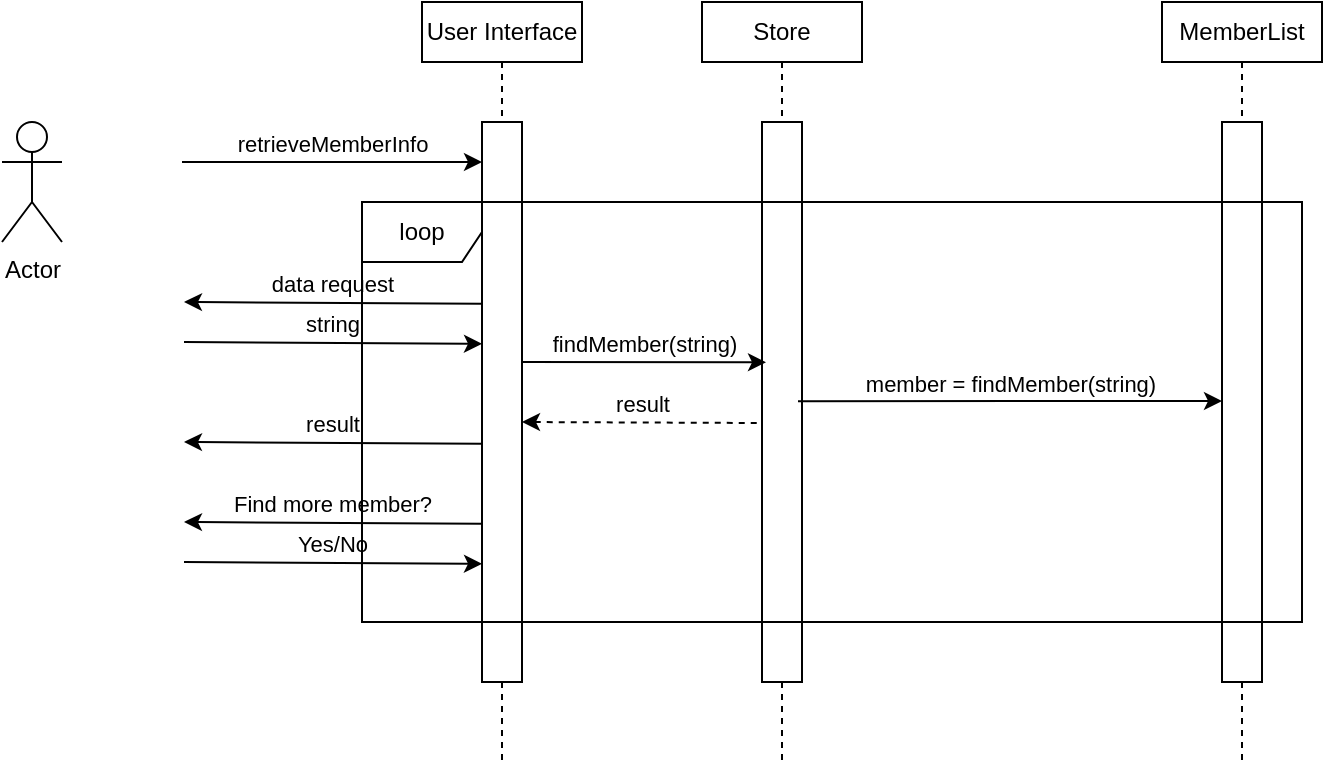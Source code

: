 <mxfile version="14.5.3" type="github">
  <diagram id="0di0lFyNLbhq4wlqugim" name="Page-1">
    <mxGraphModel dx="1422" dy="794" grid="1" gridSize="10" guides="1" tooltips="1" connect="1" arrows="1" fold="1" page="1" pageScale="1" pageWidth="850" pageHeight="1100" math="0" shadow="0">
      <root>
        <mxCell id="0" />
        <mxCell id="1" parent="0" />
        <mxCell id="Az7VefVuqN5rcJI2EuHU-1" value="Actor" style="shape=umlActor;verticalLabelPosition=bottom;verticalAlign=top;html=1;outlineConnect=0;" vertex="1" parent="1">
          <mxGeometry x="10" y="80" width="30" height="60" as="geometry" />
        </mxCell>
        <mxCell id="Az7VefVuqN5rcJI2EuHU-21" style="edgeStyle=orthogonalEdgeStyle;rounded=0;orthogonalLoop=1;jettySize=auto;html=1;exitX=0.5;exitY=1;exitDx=0;exitDy=0;entryX=0.5;entryY=0;entryDx=0;entryDy=0;startArrow=none;startFill=0;endArrow=none;endFill=0;dashed=1;" edge="1" parent="1" source="Az7VefVuqN5rcJI2EuHU-2" target="Az7VefVuqN5rcJI2EuHU-15">
          <mxGeometry relative="1" as="geometry" />
        </mxCell>
        <mxCell id="Az7VefVuqN5rcJI2EuHU-2" value="User Interface" style="rounded=0;whiteSpace=wrap;html=1;" vertex="1" parent="1">
          <mxGeometry x="220" y="20" width="80" height="30" as="geometry" />
        </mxCell>
        <mxCell id="Az7VefVuqN5rcJI2EuHU-13" value="retrieveMemberInfo" style="endArrow=classic;html=1;verticalAlign=bottom;" edge="1" parent="1">
          <mxGeometry relative="1" as="geometry">
            <mxPoint x="100" y="100" as="sourcePoint" />
            <mxPoint x="250" y="100" as="targetPoint" />
            <Array as="points" />
          </mxGeometry>
        </mxCell>
        <mxCell id="Az7VefVuqN5rcJI2EuHU-36" style="edgeStyle=orthogonalEdgeStyle;rounded=0;orthogonalLoop=1;jettySize=auto;html=1;exitX=0.5;exitY=1;exitDx=0;exitDy=0;dashed=1;startArrow=none;startFill=0;endArrow=none;endFill=0;" edge="1" parent="1" source="Az7VefVuqN5rcJI2EuHU-15">
          <mxGeometry relative="1" as="geometry">
            <mxPoint x="260" y="400" as="targetPoint" />
          </mxGeometry>
        </mxCell>
        <mxCell id="Az7VefVuqN5rcJI2EuHU-15" value="" style="rounded=0;whiteSpace=wrap;html=1;" vertex="1" parent="1">
          <mxGeometry x="250" y="80" width="20" height="280" as="geometry" />
        </mxCell>
        <mxCell id="Az7VefVuqN5rcJI2EuHU-16" value="data request" style="endArrow=none;html=1;verticalAlign=bottom;entryX=-0.05;entryY=0.039;entryDx=0;entryDy=0;entryPerimeter=0;startArrow=classic;startFill=1;endFill=0;" edge="1" parent="1">
          <mxGeometry relative="1" as="geometry">
            <mxPoint x="101" y="170" as="sourcePoint" />
            <mxPoint x="250" y="170.92" as="targetPoint" />
            <Array as="points" />
          </mxGeometry>
        </mxCell>
        <mxCell id="Az7VefVuqN5rcJI2EuHU-17" value="string" style="endArrow=classic;html=1;verticalAlign=bottom;entryX=-0.05;entryY=0.039;entryDx=0;entryDy=0;entryPerimeter=0;" edge="1" parent="1">
          <mxGeometry relative="1" as="geometry">
            <mxPoint x="101" y="190" as="sourcePoint" />
            <mxPoint x="250" y="190.92" as="targetPoint" />
            <Array as="points" />
          </mxGeometry>
        </mxCell>
        <mxCell id="Az7VefVuqN5rcJI2EuHU-24" style="edgeStyle=orthogonalEdgeStyle;rounded=0;orthogonalLoop=1;jettySize=auto;html=1;exitX=0.5;exitY=1;exitDx=0;exitDy=0;entryX=0.5;entryY=0;entryDx=0;entryDy=0;dashed=1;startArrow=none;startFill=0;endArrow=none;endFill=0;" edge="1" parent="1" source="Az7VefVuqN5rcJI2EuHU-22" target="Az7VefVuqN5rcJI2EuHU-23">
          <mxGeometry relative="1" as="geometry" />
        </mxCell>
        <mxCell id="Az7VefVuqN5rcJI2EuHU-22" value="Store" style="rounded=0;whiteSpace=wrap;html=1;" vertex="1" parent="1">
          <mxGeometry x="360" y="20" width="80" height="30" as="geometry" />
        </mxCell>
        <mxCell id="Az7VefVuqN5rcJI2EuHU-37" style="edgeStyle=orthogonalEdgeStyle;rounded=0;orthogonalLoop=1;jettySize=auto;html=1;exitX=0.5;exitY=1;exitDx=0;exitDy=0;dashed=1;startArrow=none;startFill=0;endArrow=none;endFill=0;" edge="1" parent="1" source="Az7VefVuqN5rcJI2EuHU-23">
          <mxGeometry relative="1" as="geometry">
            <mxPoint x="400" y="400" as="targetPoint" />
          </mxGeometry>
        </mxCell>
        <mxCell id="Az7VefVuqN5rcJI2EuHU-23" value="" style="rounded=0;whiteSpace=wrap;html=1;" vertex="1" parent="1">
          <mxGeometry x="390" y="80" width="20" height="280" as="geometry" />
        </mxCell>
        <mxCell id="Az7VefVuqN5rcJI2EuHU-25" value="findMember(string)" style="endArrow=classic;html=1;verticalAlign=bottom;entryX=0.1;entryY=0.429;entryDx=0;entryDy=0;entryPerimeter=0;" edge="1" parent="1" target="Az7VefVuqN5rcJI2EuHU-23">
          <mxGeometry relative="1" as="geometry">
            <mxPoint x="270" y="200" as="sourcePoint" />
            <mxPoint x="380" y="200" as="targetPoint" />
            <Array as="points" />
          </mxGeometry>
        </mxCell>
        <mxCell id="Az7VefVuqN5rcJI2EuHU-28" style="edgeStyle=orthogonalEdgeStyle;rounded=0;orthogonalLoop=1;jettySize=auto;html=1;exitX=0.5;exitY=1;exitDx=0;exitDy=0;entryX=0.5;entryY=0;entryDx=0;entryDy=0;dashed=1;startArrow=none;startFill=0;endArrow=none;endFill=0;" edge="1" parent="1" source="Az7VefVuqN5rcJI2EuHU-26" target="Az7VefVuqN5rcJI2EuHU-27">
          <mxGeometry relative="1" as="geometry" />
        </mxCell>
        <mxCell id="Az7VefVuqN5rcJI2EuHU-26" value="MemberList" style="rounded=0;whiteSpace=wrap;html=1;" vertex="1" parent="1">
          <mxGeometry x="590" y="20" width="80" height="30" as="geometry" />
        </mxCell>
        <mxCell id="Az7VefVuqN5rcJI2EuHU-38" style="edgeStyle=orthogonalEdgeStyle;rounded=0;orthogonalLoop=1;jettySize=auto;html=1;exitX=0.5;exitY=1;exitDx=0;exitDy=0;dashed=1;startArrow=none;startFill=0;endArrow=none;endFill=0;" edge="1" parent="1" source="Az7VefVuqN5rcJI2EuHU-27">
          <mxGeometry relative="1" as="geometry">
            <mxPoint x="630" y="400" as="targetPoint" />
          </mxGeometry>
        </mxCell>
        <mxCell id="Az7VefVuqN5rcJI2EuHU-27" value="" style="rounded=0;whiteSpace=wrap;html=1;" vertex="1" parent="1">
          <mxGeometry x="620" y="80" width="20" height="280" as="geometry" />
        </mxCell>
        <mxCell id="Az7VefVuqN5rcJI2EuHU-29" value="member = findMember(string)" style="endArrow=classic;html=1;verticalAlign=bottom;" edge="1" parent="1">
          <mxGeometry relative="1" as="geometry">
            <mxPoint x="408" y="219.62" as="sourcePoint" />
            <mxPoint x="620" y="219.5" as="targetPoint" />
            <Array as="points" />
          </mxGeometry>
        </mxCell>
        <mxCell id="Az7VefVuqN5rcJI2EuHU-30" value="result" style="endArrow=none;html=1;verticalAlign=bottom;startArrow=classic;startFill=1;endFill=0;dashed=1;" edge="1" parent="1">
          <mxGeometry relative="1" as="geometry">
            <mxPoint x="270" y="230" as="sourcePoint" />
            <mxPoint x="390" y="230.5" as="targetPoint" />
            <Array as="points" />
          </mxGeometry>
        </mxCell>
        <mxCell id="Az7VefVuqN5rcJI2EuHU-31" value="result" style="endArrow=none;html=1;verticalAlign=bottom;entryX=-0.05;entryY=0.039;entryDx=0;entryDy=0;entryPerimeter=0;startArrow=classic;startFill=1;endFill=0;" edge="1" parent="1">
          <mxGeometry relative="1" as="geometry">
            <mxPoint x="101" y="240" as="sourcePoint" />
            <mxPoint x="250" y="240.92" as="targetPoint" />
            <Array as="points" />
          </mxGeometry>
        </mxCell>
        <mxCell id="Az7VefVuqN5rcJI2EuHU-32" value="Find more member?" style="endArrow=none;html=1;verticalAlign=bottom;entryX=-0.05;entryY=0.039;entryDx=0;entryDy=0;entryPerimeter=0;startArrow=classic;startFill=1;endFill=0;" edge="1" parent="1">
          <mxGeometry relative="1" as="geometry">
            <mxPoint x="101" y="280" as="sourcePoint" />
            <mxPoint x="250" y="280.92" as="targetPoint" />
            <Array as="points" />
          </mxGeometry>
        </mxCell>
        <mxCell id="Az7VefVuqN5rcJI2EuHU-33" value="Yes/No" style="endArrow=classic;html=1;verticalAlign=bottom;entryX=-0.05;entryY=0.039;entryDx=0;entryDy=0;entryPerimeter=0;" edge="1" parent="1">
          <mxGeometry relative="1" as="geometry">
            <mxPoint x="101" y="300" as="sourcePoint" />
            <mxPoint x="250" y="300.92" as="targetPoint" />
            <Array as="points" />
          </mxGeometry>
        </mxCell>
        <mxCell id="Az7VefVuqN5rcJI2EuHU-34" value="loop" style="shape=umlFrame;whiteSpace=wrap;html=1;" vertex="1" parent="1">
          <mxGeometry x="190" y="120" width="470" height="210" as="geometry" />
        </mxCell>
      </root>
    </mxGraphModel>
  </diagram>
</mxfile>
